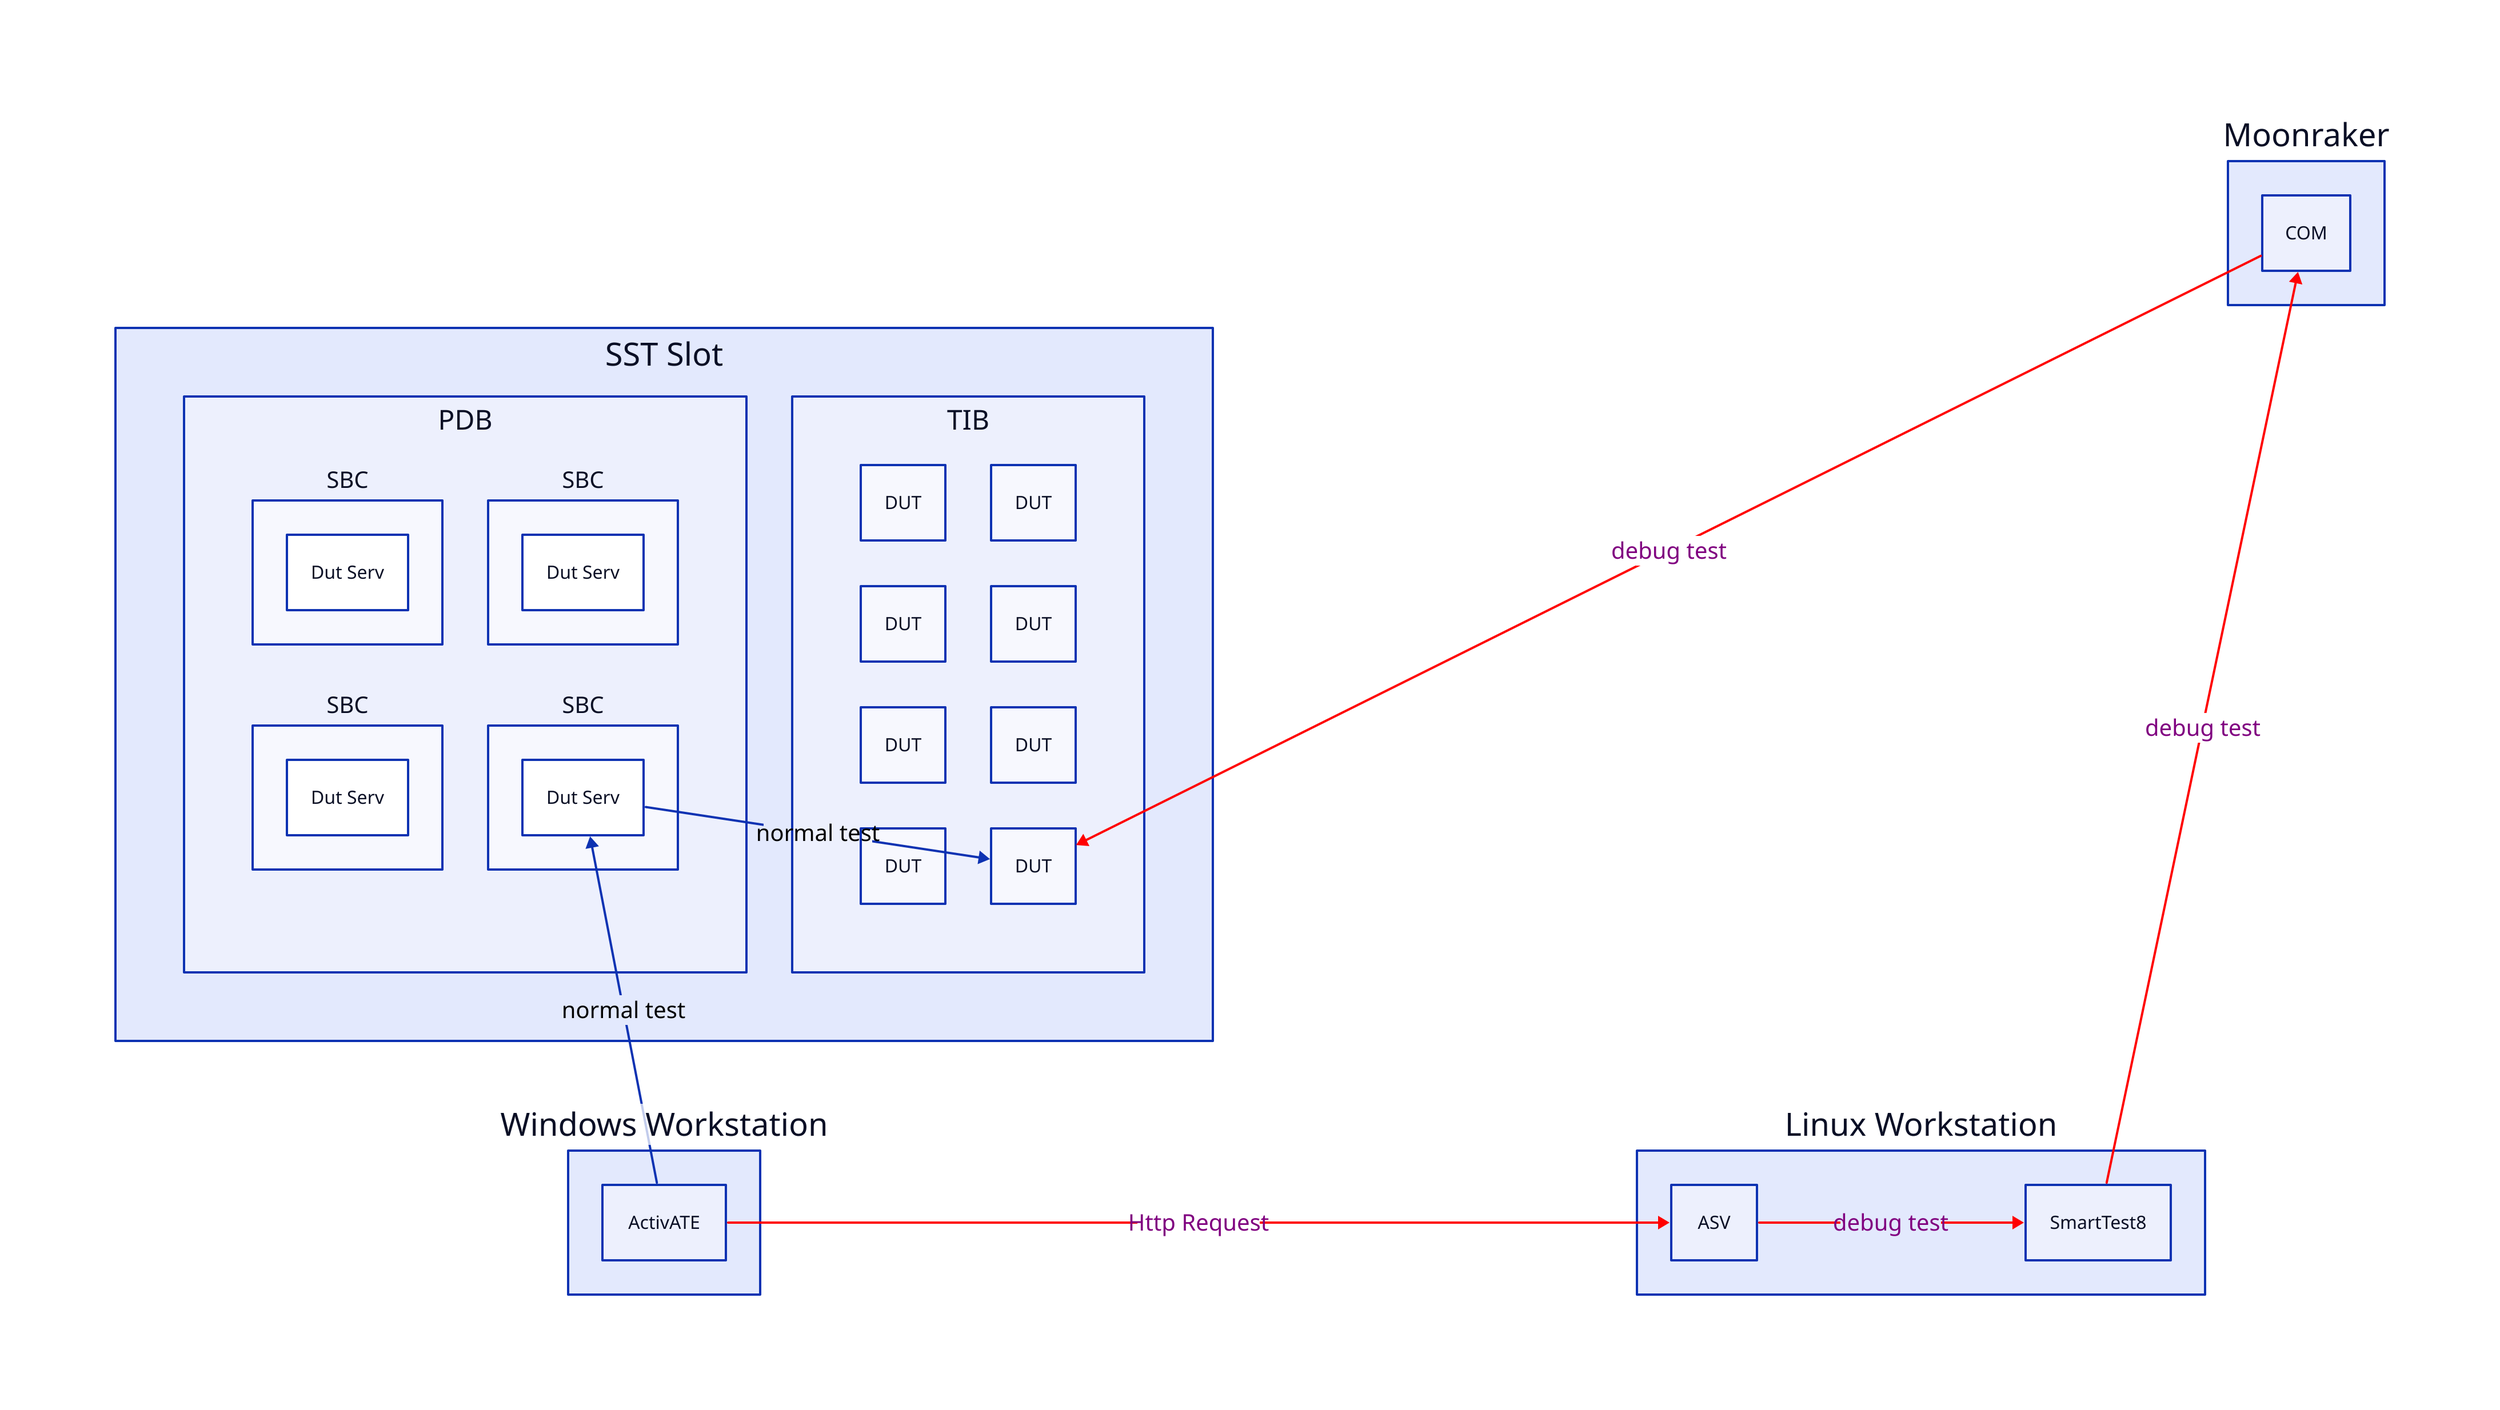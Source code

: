 direction: right

vars {
    DutServ: Dut Serv
}

classes {
    ConnLabel: {
        style: {
            font-size: 20
            font-color: black
        }
    }

    ConnLine: {
        style: {
            font-color: purple
            stroke: red
        }
    }
}

SST: SST Slot {
    # near: top-left
    
    # grid-rows: 2
    grid-columns: 2

    PDB: "PDB" {
        # grid-rows: 2
        grid-columns: 2

        SBC1: SBC {
            DutServ: ${DutServ}
        }
        SBC2: SBC {
            DutServ: ${DutServ}
        }
        SBC3: SBC{
            DutServ: ${DutServ}
        }
        SBC4: SBC{
            DutServ: ${DutServ}
        }
    }

    TIB: "TIB" {
        # grid-rows: 2
        grid-columns: 2

        DUT1: DUT
        DUT2: DUT
        DUT3: DUT
        DUT4: DUT
        DUT5: DUT
        DUT6: DUT
        DUT7: DUT
        DUT8: DUT
    }   
}

WS: Windows Workstation  {
    # near: bottom-left
    ActivATE
}

LS: Linux Workstation {
    # direction: up
    # near: bottom-right
    ASV
    ST8: SmartTest8    
}

Moonraker: {
    near: top-right
    COM
}

SST.TIB.DUT8 <- SST.PDB.SBC4.DutServ <- WS.ActivATE : normal test { class: ConnLabel }
LS.ASV <- WS.ActivATE: Http Request { class: [ConnLabel; ConnLine] }
SST.TIB.DUT8 <- Moonraker.COM <- LS.ST8 <- LS.ASV: debug test { class: [ConnLabel; ConnLine] }
